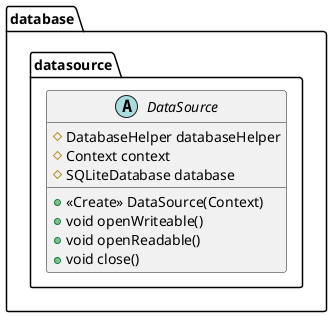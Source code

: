 @startuml
abstract class database.datasource.DataSource {
# DatabaseHelper databaseHelper
# Context context
# SQLiteDatabase database
+ <<Create>> DataSource(Context)
+ void openWriteable()
+ void openReadable()
+ void close()
}


@enduml